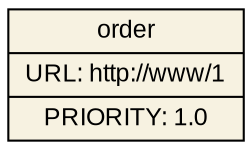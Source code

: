 digraph "iudex-gems" {
  rankdir=LR;
  bgcolor="transparent";
  node [ shape=box, style="filled", fillcolor="#f7f2e1", fontsize=12, fontname=Arial ];

  order        [ shape=record,
                 label="<t>order|URL: http://www/1|PRIORITY: 1.0" ];
}
